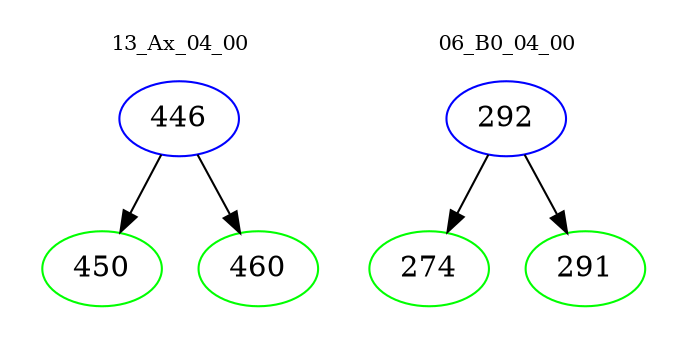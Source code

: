 digraph{
subgraph cluster_0 {
color = white
label = "13_Ax_04_00";
fontsize=10;
T0_446 [label="446", color="blue"]
T0_446 -> T0_450 [color="black"]
T0_450 [label="450", color="green"]
T0_446 -> T0_460 [color="black"]
T0_460 [label="460", color="green"]
}
subgraph cluster_1 {
color = white
label = "06_B0_04_00";
fontsize=10;
T1_292 [label="292", color="blue"]
T1_292 -> T1_274 [color="black"]
T1_274 [label="274", color="green"]
T1_292 -> T1_291 [color="black"]
T1_291 [label="291", color="green"]
}
}
